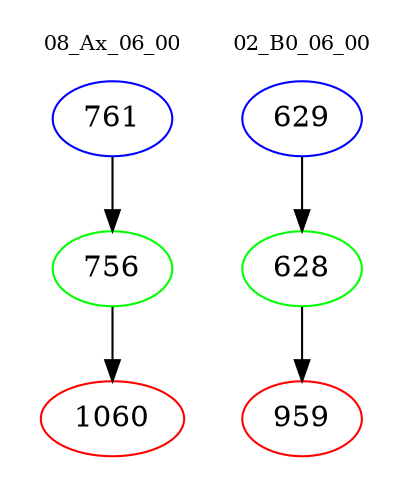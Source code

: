 digraph{
subgraph cluster_0 {
color = white
label = "08_Ax_06_00";
fontsize=10;
T0_761 [label="761", color="blue"]
T0_761 -> T0_756 [color="black"]
T0_756 [label="756", color="green"]
T0_756 -> T0_1060 [color="black"]
T0_1060 [label="1060", color="red"]
}
subgraph cluster_1 {
color = white
label = "02_B0_06_00";
fontsize=10;
T1_629 [label="629", color="blue"]
T1_629 -> T1_628 [color="black"]
T1_628 [label="628", color="green"]
T1_628 -> T1_959 [color="black"]
T1_959 [label="959", color="red"]
}
}
